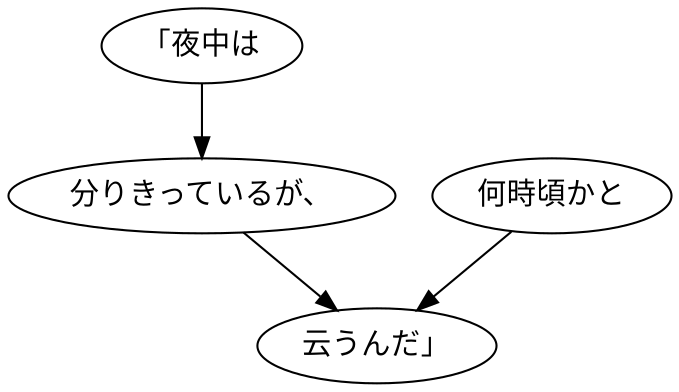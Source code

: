 digraph graph2878 {
	node0 [label="「夜中は"];
	node1 [label="分りきっているが、"];
	node2 [label="何時頃かと"];
	node3 [label="云うんだ」"];
	node0 -> node1;
	node1 -> node3;
	node2 -> node3;
}
